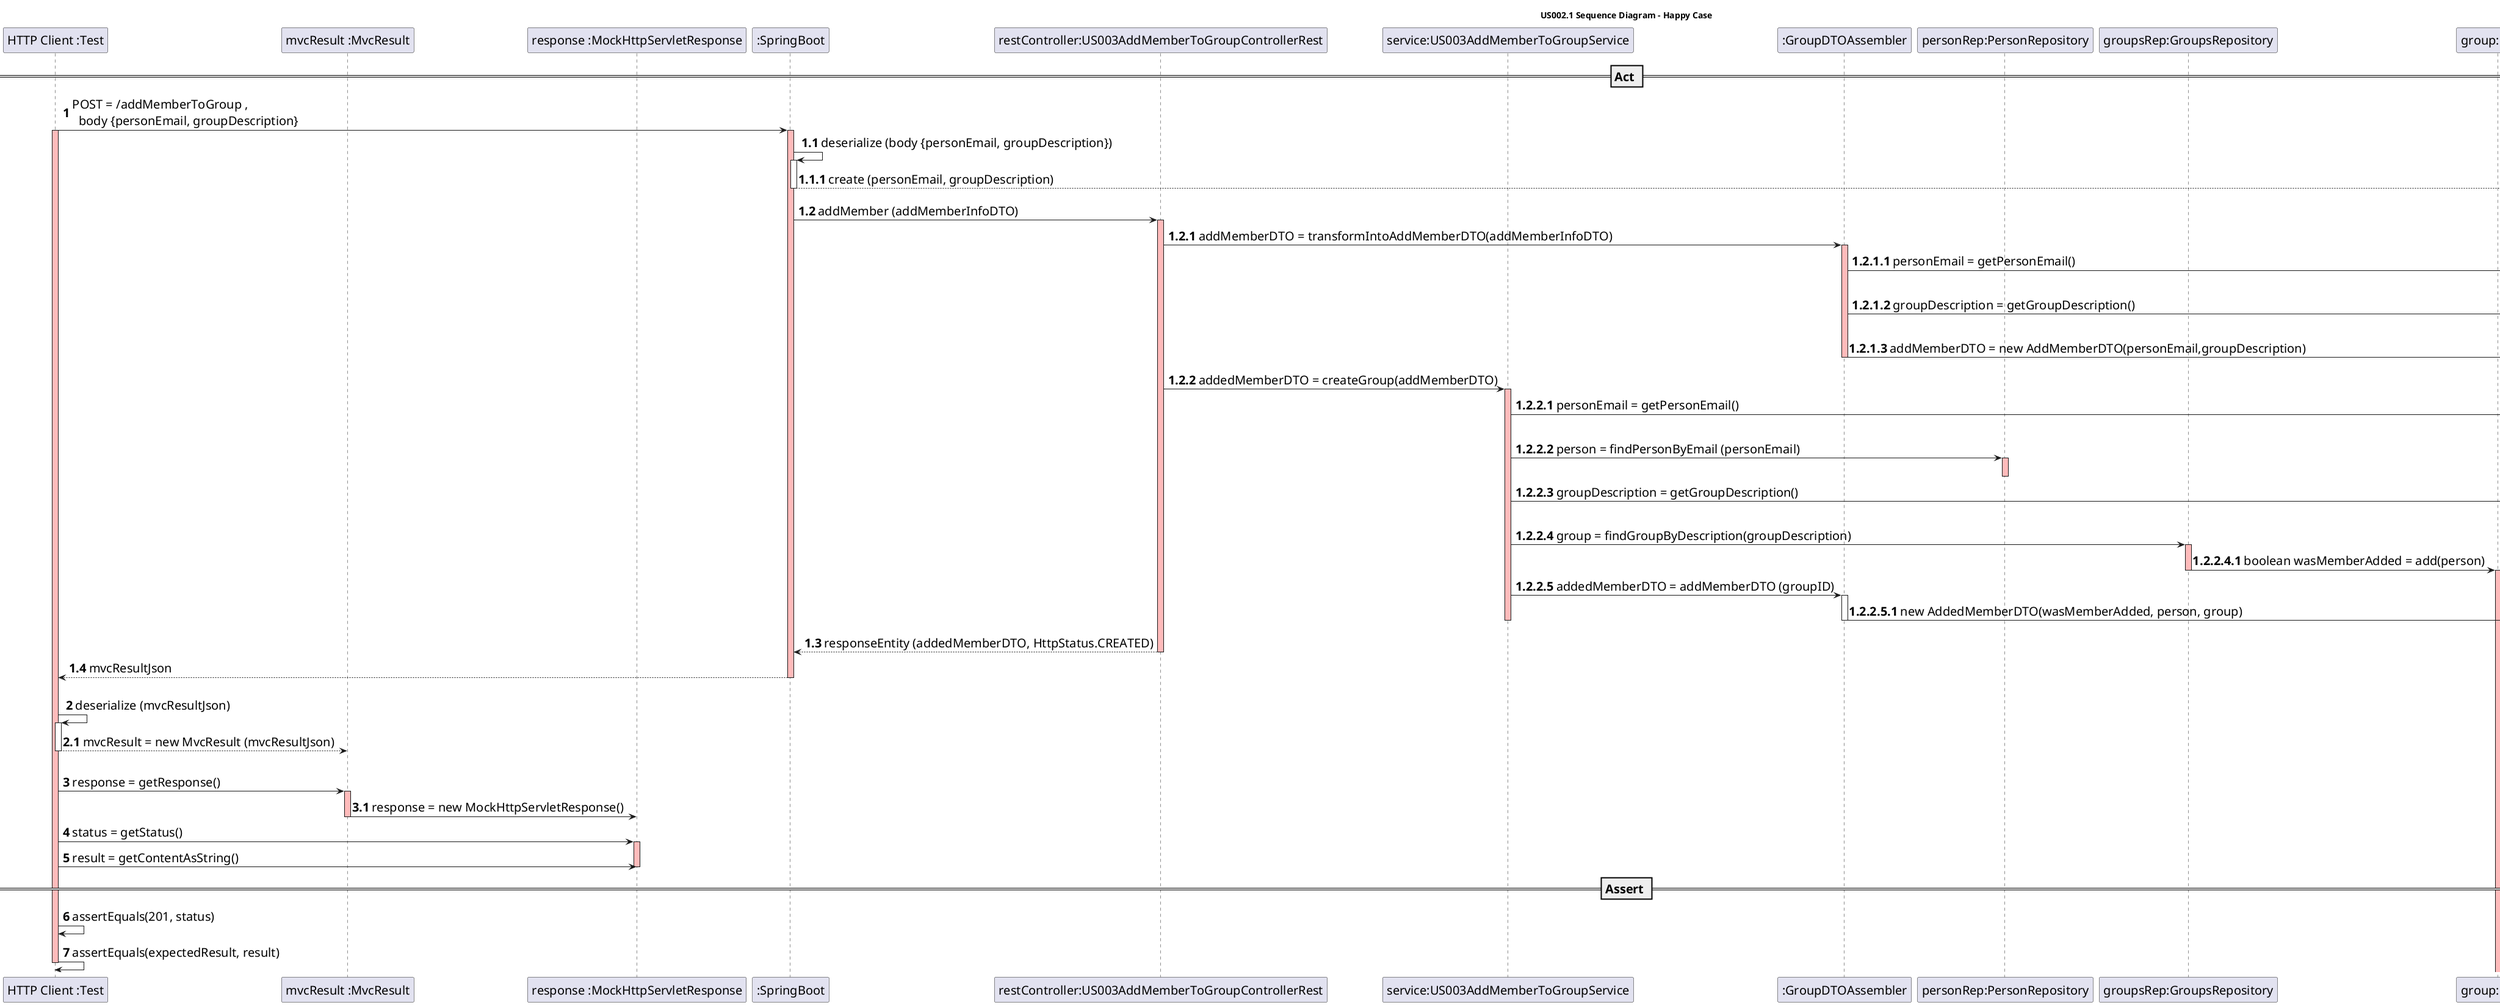 @startuml

skinparam DefaultFontSize 20

title US002.1 Sequence Diagram - Happy Case

participant "HTTP Client :Test"
participant "mvcResult :MvcResult"
participant "response :MockHttpServletResponse"
participant ":SpringBoot"
participant "restController:US003AddMemberToGroupControllerRest"
participant "service:US003AddMemberToGroupService"
participant ":GroupDTOAssembler"
participant "personRep:PersonRepository"
participant "groupsRep:GroupsRepository"
participant "group:Group"





== Act ==

autonumber
"HTTP Client :Test" -> ":SpringBoot": POST = /addMemberToGroup ,\n  body {personEmail, groupDescription}
activate "HTTP Client :Test" #FFBBBB

autonumber 1.1

activate ":SpringBoot" #FFBBBB

":SpringBoot" -> ":SpringBoot" : deserialize (body {personEmail, groupDescription})
activate ":SpringBoot"

autonumber 1.1.1
create "addMemberInfoDTO: AddMemberInfoDTO"
":SpringBoot" --> "addMemberInfoDTO: AddMemberInfoDTO" : create (personEmail, groupDescription)
deactivate ":SpringBoot"

autonumber 1.2
":SpringBoot" -> "restController:US003AddMemberToGroupControllerRest" : addMember (addMemberInfoDTO)

autonumber 1.2.1
activate "restController:US003AddMemberToGroupControllerRest" #FFBBBB
"restController:US003AddMemberToGroupControllerRest" -> ":GroupDTOAssembler": addMemberDTO = transformIntoAddMemberDTO(addMemberInfoDTO)

autonumber 1.2.1.1

activate ":GroupDTOAssembler" #FFBBBB

":GroupDTOAssembler" -> "addMemberInfoDTO: AddMemberInfoDTO": personEmail = getPersonEmail()

activate "addMemberInfoDTO: AddMemberInfoDTO" #FFBBBB
deactivate "addMemberInfoDTO: AddMemberInfoDTO" #FFBBBB

":GroupDTOAssembler" -> "addMemberInfoDTO: AddMemberInfoDTO": groupDescription = getGroupDescription()
activate "addMemberInfoDTO: AddMemberInfoDTO" #FFBBBB
deactivate "addMemberInfoDTO: AddMemberInfoDTO" #FFBBBB

create "addMemberDTO:AddMemberDTO"
":GroupDTOAssembler" -> "addMemberDTO:AddMemberDTO": addMemberDTO = new AddMemberDTO(personEmail,groupDescription)
deactivate ":GroupDTOAssembler"

autonumber 1.2.2
"restController:US003AddMemberToGroupControllerRest" -> "service:US003AddMemberToGroupService" : addedMemberDTO = createGroup(addMemberDTO)


autonumber 1.2.2.1
activate "service:US003AddMemberToGroupService" #FFBBBB
"service:US003AddMemberToGroupService" -> "addMemberDTO:AddMemberDTO" : personEmail = getPersonEmail()
activate "addMemberDTO:AddMemberDTO" #FFBBBB
deactivate "addMemberDTO:AddMemberDTO"

"service:US003AddMemberToGroupService" -> "personRep:PersonRepository" : person = findPersonByEmail (personEmail)
activate "personRep:PersonRepository" #FFBBBB
deactivate "personRep:PersonRepository"

"service:US003AddMemberToGroupService" -> "addMemberDTO:AddMemberDTO" : groupDescription = getGroupDescription()
activate "addMemberDTO:AddMemberDTO" #FFBBBB
deactivate "addMemberDTO:AddMemberDTO"

"service:US003AddMemberToGroupService" -> "groupsRep:GroupsRepository" : group = findGroupByDescription(groupDescription)
activate "groupsRep:GroupsRepository" #FFBBBB

autonumber 1.2.2.4.1

"groupsRep:GroupsRepository" -> "group:Group" : boolean wasMemberAdded = add(person)
deactivate "groupsRep:GroupsRepository" #FFBBBB
activate "group:Group" #FFBBBB

deactivate "group:Group" #FFBBBB


autonumber 1.2.2.5
"service:US003AddMemberToGroupService" -> ":GroupDTOAssembler" : addedMemberDTO = addMemberDTO (groupID)
activate ":GroupDTOAssembler"

autonumber 1.2.2.5.1
create "addedMemberDTO:AddedMemberDTO"
":GroupDTOAssembler" -> "addedMemberDTO:AddedMemberDTO" : new AddedMemberDTO(wasMemberAdded, person, group)
activate "addedMemberDTO:AddedMemberDTO" #FFBBBB

deactivate "addedMemberDTO:AddedMemberDTO"
deactivate ":GroupDTOAssembler" 
deactivate "service:US003AddMemberToGroupService"

autonumber 1.3
return responseEntity (addedMemberDTO, HttpStatus.CREATED)

deactivate "restController:US003AddMemberToGroupControllerRest"

"HTTP Client :Test" <-- ":SpringBoot" : mvcResultJson
deactivate ":SpringBoot"

autonumber 2
|||
"HTTP Client :Test" -> "HTTP Client :Test" : deserialize (mvcResultJson)
activate "HTTP Client :Test"

autonumber 2.1
"HTTP Client :Test" --> "mvcResult :MvcResult" : mvcResult = new MvcResult (mvcResultJson)
deactivate "HTTP Client :Test"

|||

autonumber 3
"HTTP Client :Test" -> "mvcResult :MvcResult" : response = getResponse()

autonumber 3.1

activate "mvcResult :MvcResult" #FFBBBB
"mvcResult :MvcResult" -> "response :MockHttpServletResponse" : response = new MockHttpServletResponse()
deactivate "mvcResult :MvcResult"

autonumber 4
"HTTP Client :Test" -> "response :MockHttpServletResponse" : status = getStatus()
activate "response :MockHttpServletResponse" #FFBBBB
"HTTP Client :Test" -> "response :MockHttpServletResponse" : result = getContentAsString()
deactivate "response :MockHttpServletResponse" #FFBBBB
== Assert ==

"HTTP Client :Test" -> "HTTP Client :Test" : assertEquals(201, status)
"HTTP Client :Test" -> "HTTP Client :Test" : assertEquals(expectedResult, result)
deactivate "HTTP Client :Test"

@enduml

